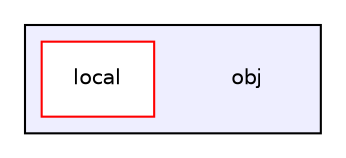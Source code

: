digraph "obj" {
  compound=true
  node [ fontsize="10", fontname="Helvetica"];
  edge [ labelfontsize="10", labelfontname="Helvetica"];
  subgraph clusterdir_854917c51f1238c507c7884684838a12 {
    graph [ bgcolor="#eeeeff", pencolor="black", label="" URL="dir_854917c51f1238c507c7884684838a12.html"];
    dir_854917c51f1238c507c7884684838a12 [shape=plaintext label="obj"];
    dir_19474f554ddfd0bad0a6fc7c0345a900 [shape=box label="local" color="red" fillcolor="white" style="filled" URL="dir_19474f554ddfd0bad0a6fc7c0345a900.html"];
  }
}

